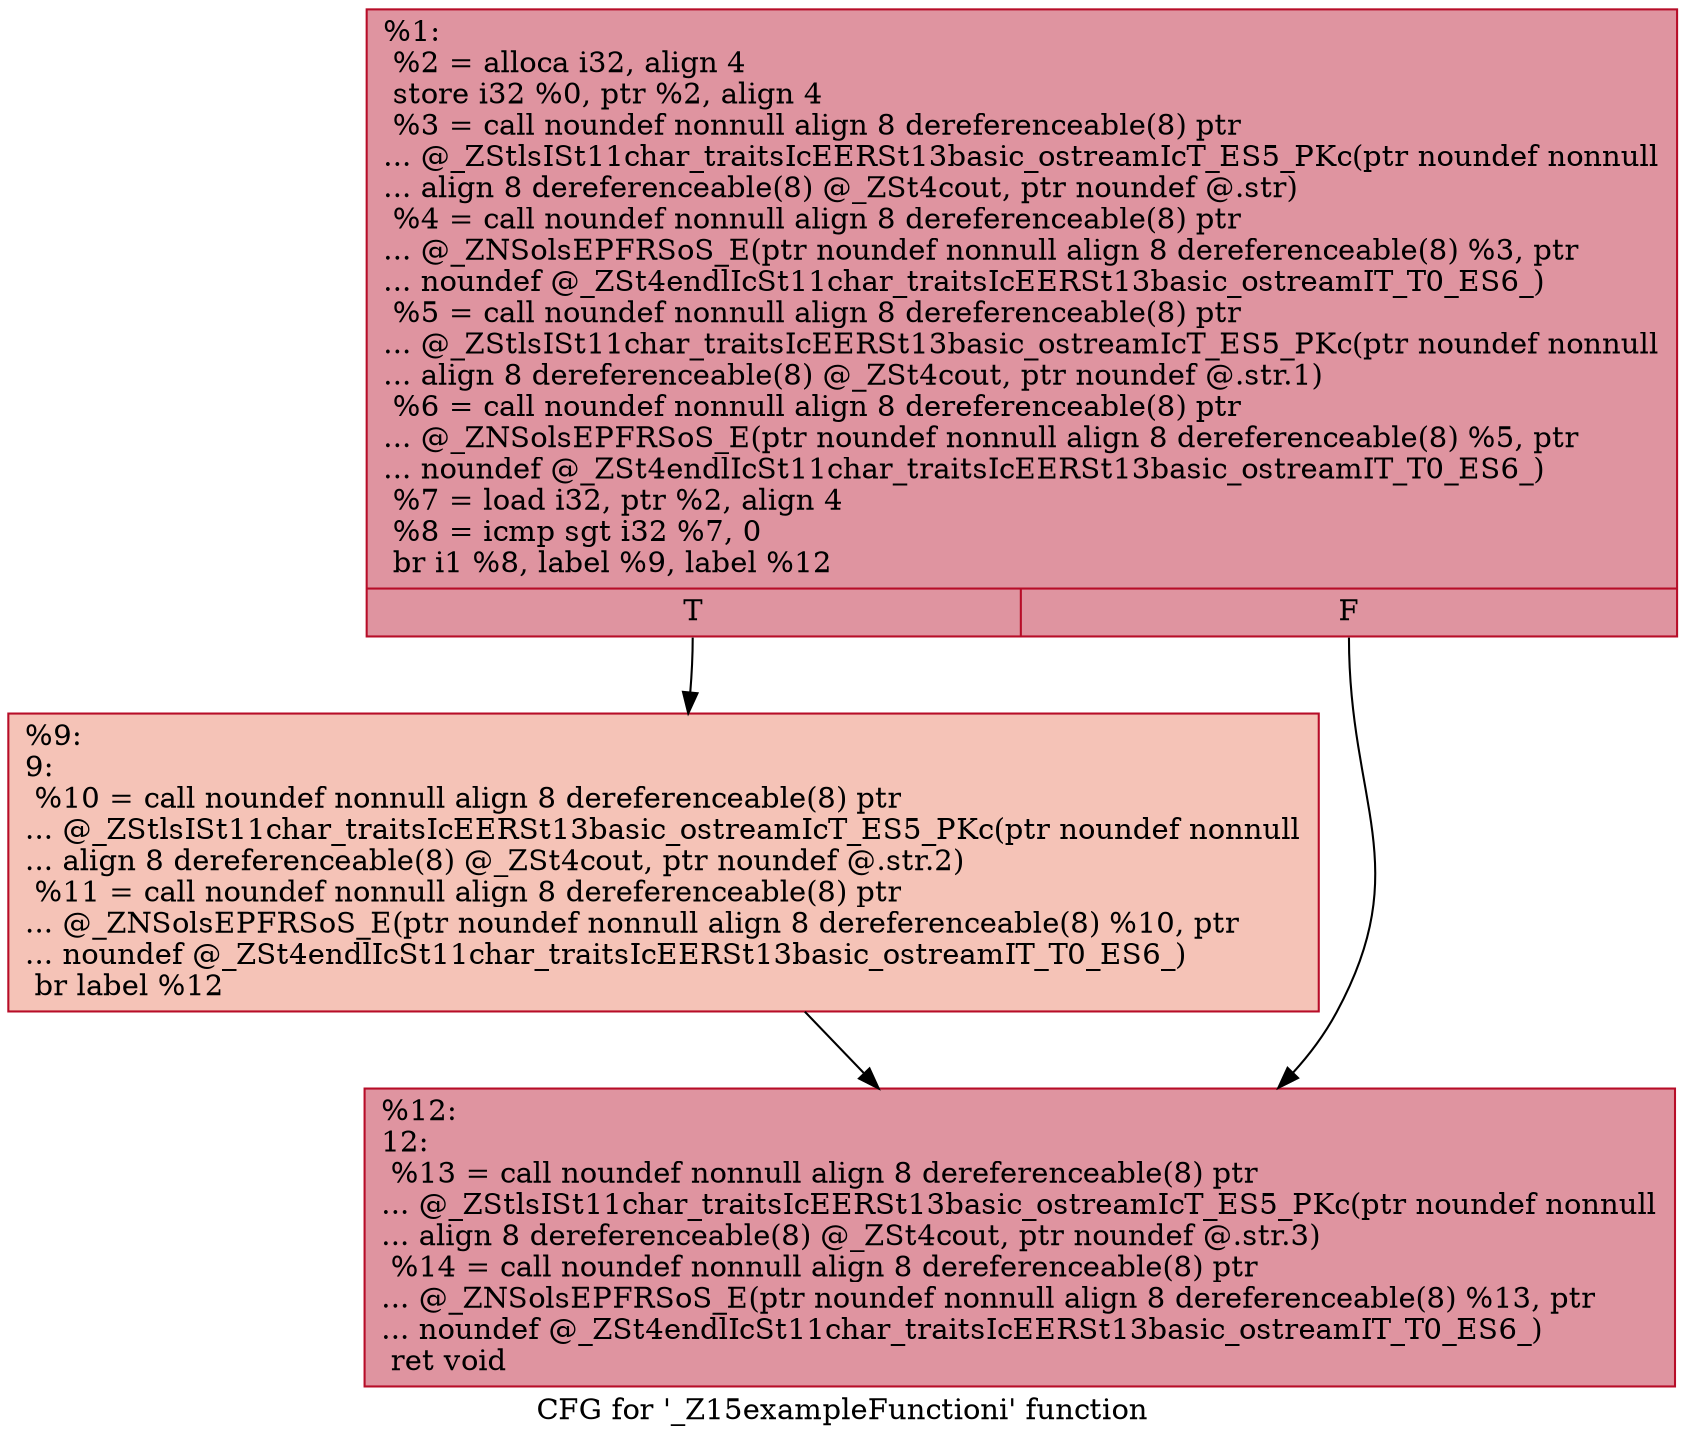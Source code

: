 digraph "CFG for '_Z15exampleFunctioni' function" {
	label="CFG for '_Z15exampleFunctioni' function";

	Node0x55deb309afb0 [shape=record,color="#b70d28ff", style=filled, fillcolor="#b70d2870",label="{%1:\l  %2 = alloca i32, align 4\l  store i32 %0, ptr %2, align 4\l  %3 = call noundef nonnull align 8 dereferenceable(8) ptr\l... @_ZStlsISt11char_traitsIcEERSt13basic_ostreamIcT_ES5_PKc(ptr noundef nonnull\l... align 8 dereferenceable(8) @_ZSt4cout, ptr noundef @.str)\l  %4 = call noundef nonnull align 8 dereferenceable(8) ptr\l... @_ZNSolsEPFRSoS_E(ptr noundef nonnull align 8 dereferenceable(8) %3, ptr\l... noundef @_ZSt4endlIcSt11char_traitsIcEERSt13basic_ostreamIT_T0_ES6_)\l  %5 = call noundef nonnull align 8 dereferenceable(8) ptr\l... @_ZStlsISt11char_traitsIcEERSt13basic_ostreamIcT_ES5_PKc(ptr noundef nonnull\l... align 8 dereferenceable(8) @_ZSt4cout, ptr noundef @.str.1)\l  %6 = call noundef nonnull align 8 dereferenceable(8) ptr\l... @_ZNSolsEPFRSoS_E(ptr noundef nonnull align 8 dereferenceable(8) %5, ptr\l... noundef @_ZSt4endlIcSt11char_traitsIcEERSt13basic_ostreamIT_T0_ES6_)\l  %7 = load i32, ptr %2, align 4\l  %8 = icmp sgt i32 %7, 0\l  br i1 %8, label %9, label %12\l|{<s0>T|<s1>F}}"];
	Node0x55deb309afb0:s0 -> Node0x55deb309b4a0;
	Node0x55deb309afb0:s1 -> Node0x55deb309b670;
	Node0x55deb309b4a0 [shape=record,color="#b70d28ff", style=filled, fillcolor="#e8765c70",label="{%9:\l9:                                                \l  %10 = call noundef nonnull align 8 dereferenceable(8) ptr\l... @_ZStlsISt11char_traitsIcEERSt13basic_ostreamIcT_ES5_PKc(ptr noundef nonnull\l... align 8 dereferenceable(8) @_ZSt4cout, ptr noundef @.str.2)\l  %11 = call noundef nonnull align 8 dereferenceable(8) ptr\l... @_ZNSolsEPFRSoS_E(ptr noundef nonnull align 8 dereferenceable(8) %10, ptr\l... noundef @_ZSt4endlIcSt11char_traitsIcEERSt13basic_ostreamIT_T0_ES6_)\l  br label %12\l}"];
	Node0x55deb309b4a0 -> Node0x55deb309b670;
	Node0x55deb309b670 [shape=record,color="#b70d28ff", style=filled, fillcolor="#b70d2870",label="{%12:\l12:                                               \l  %13 = call noundef nonnull align 8 dereferenceable(8) ptr\l... @_ZStlsISt11char_traitsIcEERSt13basic_ostreamIcT_ES5_PKc(ptr noundef nonnull\l... align 8 dereferenceable(8) @_ZSt4cout, ptr noundef @.str.3)\l  %14 = call noundef nonnull align 8 dereferenceable(8) ptr\l... @_ZNSolsEPFRSoS_E(ptr noundef nonnull align 8 dereferenceable(8) %13, ptr\l... noundef @_ZSt4endlIcSt11char_traitsIcEERSt13basic_ostreamIT_T0_ES6_)\l  ret void\l}"];
}
